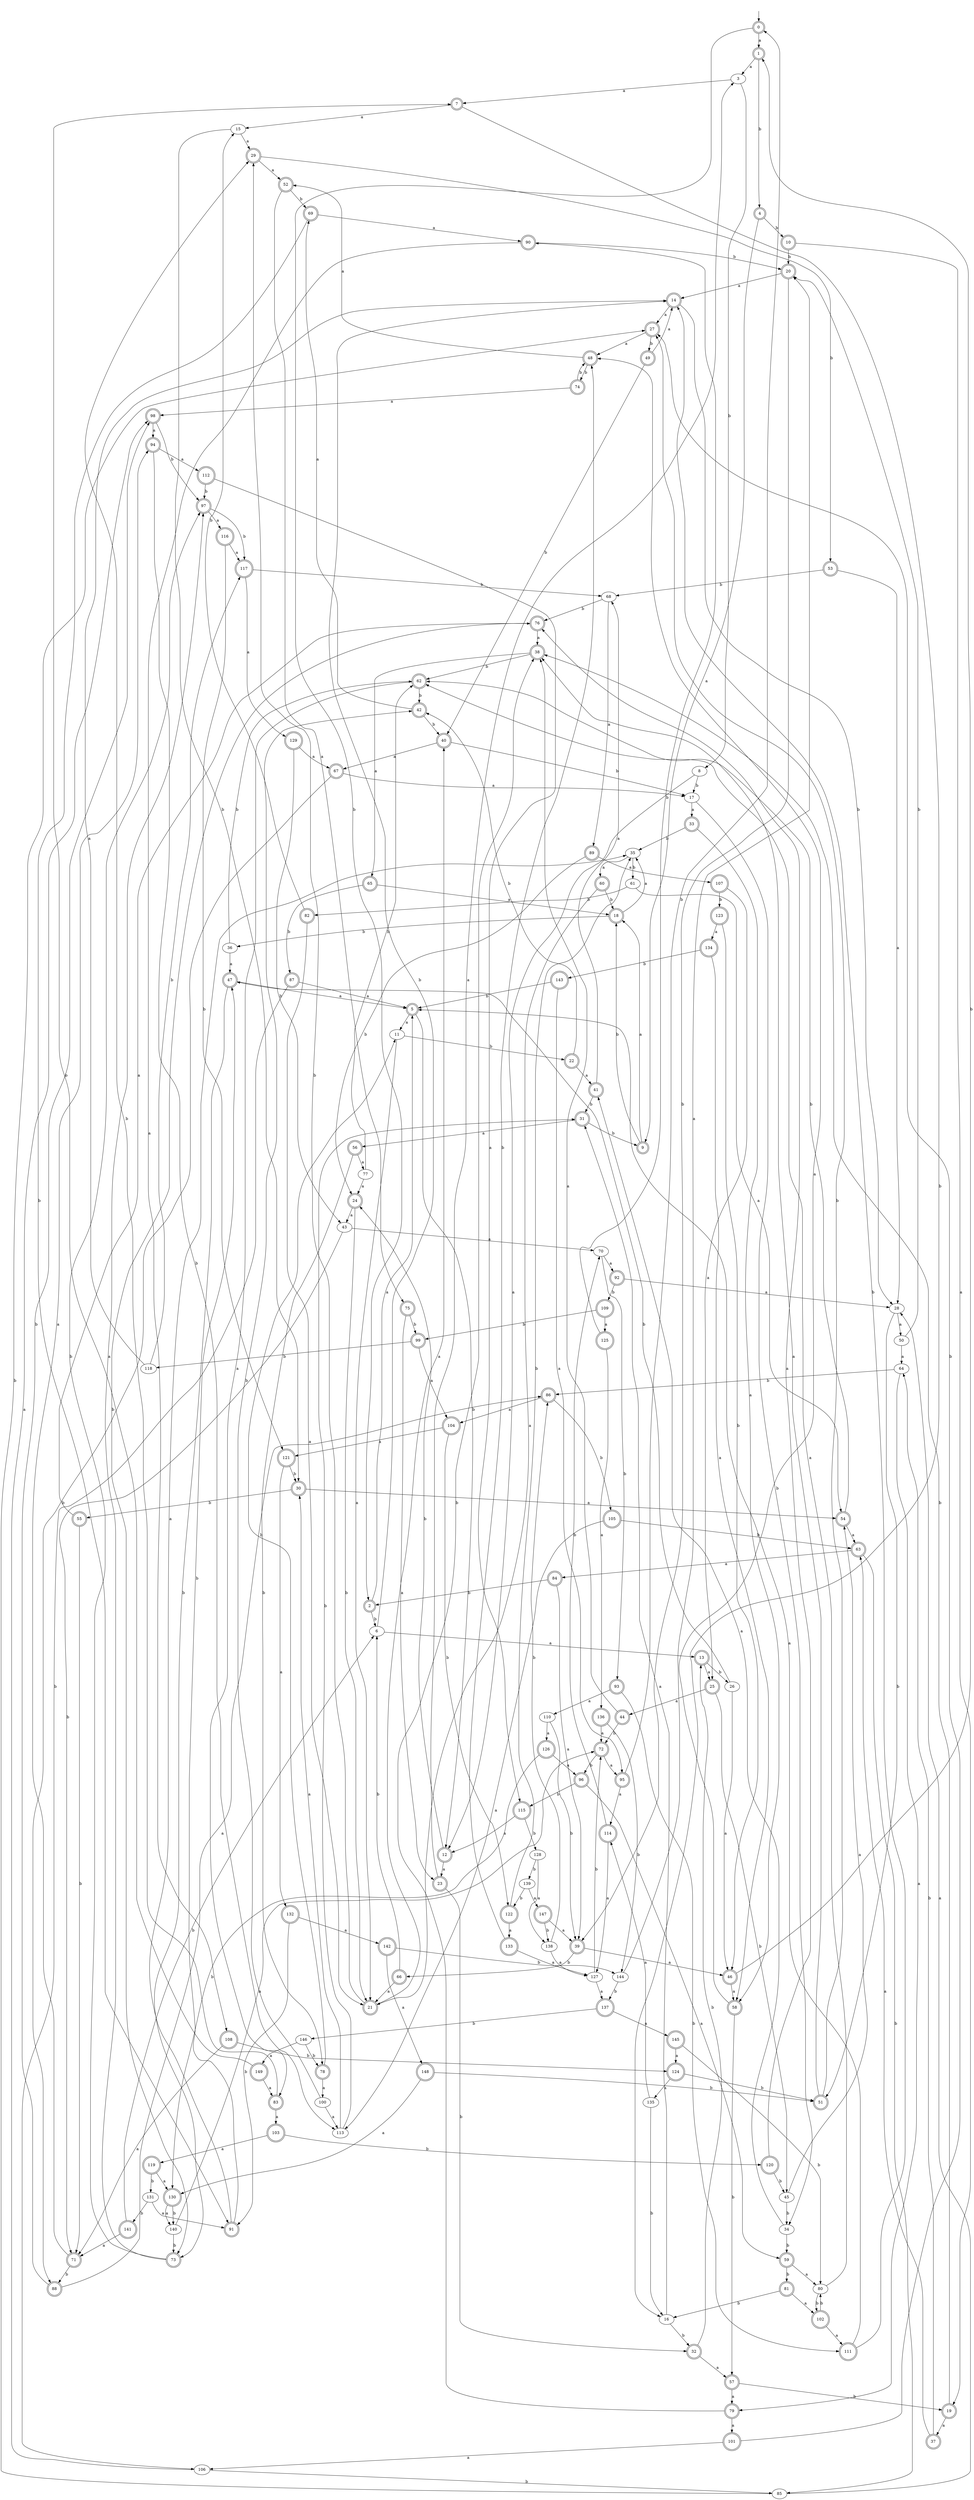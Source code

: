 digraph RandomDFA {
  __start0 [label="", shape=none];
  __start0 -> 0 [label=""];
  0 [shape=circle] [shape=doublecircle]
  0 -> 1 [label="a"]
  0 -> 2 [label="b"]
  1 [shape=doublecircle]
  1 -> 3 [label="a"]
  1 -> 4 [label="b"]
  2 [shape=doublecircle]
  2 -> 5 [label="a"]
  2 -> 6 [label="b"]
  3
  3 -> 7 [label="a"]
  3 -> 8 [label="b"]
  4 [shape=doublecircle]
  4 -> 9 [label="a"]
  4 -> 10 [label="b"]
  5 [shape=doublecircle]
  5 -> 11 [label="a"]
  5 -> 12 [label="b"]
  6
  6 -> 13 [label="a"]
  6 -> 14 [label="b"]
  7 [shape=doublecircle]
  7 -> 15 [label="a"]
  7 -> 16 [label="b"]
  8
  8 -> 12 [label="a"]
  8 -> 17 [label="b"]
  9 [shape=doublecircle]
  9 -> 18 [label="a"]
  9 -> 18 [label="b"]
  10 [shape=doublecircle]
  10 -> 19 [label="a"]
  10 -> 20 [label="b"]
  11
  11 -> 21 [label="a"]
  11 -> 22 [label="b"]
  12 [shape=doublecircle]
  12 -> 23 [label="a"]
  12 -> 24 [label="b"]
  13 [shape=doublecircle]
  13 -> 25 [label="a"]
  13 -> 26 [label="b"]
  14 [shape=doublecircle]
  14 -> 27 [label="a"]
  14 -> 28 [label="b"]
  15
  15 -> 29 [label="a"]
  15 -> 30 [label="b"]
  16
  16 -> 31 [label="a"]
  16 -> 32 [label="b"]
  17
  17 -> 33 [label="a"]
  17 -> 34 [label="b"]
  18 [shape=doublecircle]
  18 -> 35 [label="a"]
  18 -> 36 [label="b"]
  19 [shape=doublecircle]
  19 -> 37 [label="a"]
  19 -> 38 [label="b"]
  20 [shape=doublecircle]
  20 -> 14 [label="a"]
  20 -> 39 [label="b"]
  21 [shape=doublecircle]
  21 -> 40 [label="a"]
  21 -> 29 [label="b"]
  22 [shape=doublecircle]
  22 -> 41 [label="a"]
  22 -> 42 [label="b"]
  23 [shape=doublecircle]
  23 -> 3 [label="a"]
  23 -> 32 [label="b"]
  24 [shape=doublecircle]
  24 -> 43 [label="a"]
  24 -> 21 [label="b"]
  25 [shape=doublecircle]
  25 -> 44 [label="a"]
  25 -> 45 [label="b"]
  26
  26 -> 46 [label="a"]
  26 -> 47 [label="b"]
  27 [shape=doublecircle]
  27 -> 48 [label="a"]
  27 -> 49 [label="b"]
  28
  28 -> 50 [label="a"]
  28 -> 51 [label="b"]
  29 [shape=doublecircle]
  29 -> 52 [label="a"]
  29 -> 53 [label="b"]
  30 [shape=doublecircle]
  30 -> 54 [label="a"]
  30 -> 55 [label="b"]
  31 [shape=doublecircle]
  31 -> 56 [label="a"]
  31 -> 9 [label="b"]
  32 [shape=doublecircle]
  32 -> 57 [label="a"]
  32 -> 13 [label="b"]
  33 [shape=doublecircle]
  33 -> 58 [label="a"]
  33 -> 35 [label="b"]
  34
  34 -> 41 [label="a"]
  34 -> 59 [label="b"]
  35
  35 -> 60 [label="a"]
  35 -> 61 [label="b"]
  36
  36 -> 47 [label="a"]
  36 -> 62 [label="b"]
  37 [shape=doublecircle]
  37 -> 63 [label="a"]
  37 -> 64 [label="b"]
  38 [shape=doublecircle]
  38 -> 65 [label="a"]
  38 -> 62 [label="b"]
  39 [shape=doublecircle]
  39 -> 46 [label="a"]
  39 -> 66 [label="b"]
  40 [shape=doublecircle]
  40 -> 67 [label="a"]
  40 -> 17 [label="b"]
  41 [shape=doublecircle]
  41 -> 68 [label="a"]
  41 -> 31 [label="b"]
  42 [shape=doublecircle]
  42 -> 69 [label="a"]
  42 -> 40 [label="b"]
  43
  43 -> 70 [label="a"]
  43 -> 71 [label="b"]
  44 [shape=doublecircle]
  44 -> 38 [label="a"]
  44 -> 72 [label="b"]
  45
  45 -> 54 [label="a"]
  45 -> 34 [label="b"]
  46 [shape=doublecircle]
  46 -> 58 [label="a"]
  46 -> 1 [label="b"]
  47 [shape=doublecircle]
  47 -> 5 [label="a"]
  47 -> 73 [label="b"]
  48 [shape=doublecircle]
  48 -> 52 [label="a"]
  48 -> 74 [label="b"]
  49 [shape=doublecircle]
  49 -> 14 [label="a"]
  49 -> 40 [label="b"]
  50
  50 -> 64 [label="a"]
  50 -> 20 [label="b"]
  51 [shape=doublecircle]
  51 -> 38 [label="a"]
  51 -> 27 [label="b"]
  52 [shape=doublecircle]
  52 -> 75 [label="a"]
  52 -> 69 [label="b"]
  53 [shape=doublecircle]
  53 -> 28 [label="a"]
  53 -> 68 [label="b"]
  54 [shape=doublecircle]
  54 -> 63 [label="a"]
  54 -> 62 [label="b"]
  55 [shape=doublecircle]
  55 -> 76 [label="a"]
  55 -> 71 [label="b"]
  56 [shape=doublecircle]
  56 -> 77 [label="a"]
  56 -> 78 [label="b"]
  57 [shape=doublecircle]
  57 -> 79 [label="a"]
  57 -> 19 [label="b"]
  58 [shape=doublecircle]
  58 -> 48 [label="a"]
  58 -> 57 [label="b"]
  59 [shape=doublecircle]
  59 -> 80 [label="a"]
  59 -> 81 [label="b"]
  60 [shape=doublecircle]
  60 -> 21 [label="a"]
  60 -> 18 [label="b"]
  61
  61 -> 54 [label="a"]
  61 -> 82 [label="b"]
  62 [shape=doublecircle]
  62 -> 83 [label="a"]
  62 -> 42 [label="b"]
  63 [shape=doublecircle]
  63 -> 84 [label="a"]
  63 -> 85 [label="b"]
  64
  64 -> 79 [label="a"]
  64 -> 86 [label="b"]
  65 [shape=doublecircle]
  65 -> 18 [label="a"]
  65 -> 87 [label="b"]
  66 [shape=doublecircle]
  66 -> 21 [label="a"]
  66 -> 6 [label="b"]
  67 [shape=doublecircle]
  67 -> 17 [label="a"]
  67 -> 88 [label="b"]
  68
  68 -> 89 [label="a"]
  68 -> 76 [label="b"]
  69 [shape=doublecircle]
  69 -> 90 [label="a"]
  69 -> 91 [label="b"]
  70
  70 -> 92 [label="a"]
  70 -> 93 [label="b"]
  71 [shape=doublecircle]
  71 -> 94 [label="a"]
  71 -> 88 [label="b"]
  72 [shape=doublecircle]
  72 -> 95 [label="a"]
  72 -> 96 [label="b"]
  73 [shape=doublecircle]
  73 -> 97 [label="a"]
  73 -> 97 [label="b"]
  74 [shape=doublecircle]
  74 -> 98 [label="a"]
  74 -> 48 [label="b"]
  75 [shape=doublecircle]
  75 -> 23 [label="a"]
  75 -> 99 [label="b"]
  76 [shape=doublecircle]
  76 -> 38 [label="a"]
  76 -> 73 [label="b"]
  77
  77 -> 24 [label="a"]
  77 -> 62 [label="b"]
  78 [shape=doublecircle]
  78 -> 100 [label="a"]
  78 -> 11 [label="b"]
  79 [shape=doublecircle]
  79 -> 101 [label="a"]
  79 -> 38 [label="b"]
  80
  80 -> 62 [label="a"]
  80 -> 102 [label="b"]
  81 [shape=doublecircle]
  81 -> 102 [label="a"]
  81 -> 16 [label="b"]
  82 [shape=doublecircle]
  82 -> 21 [label="a"]
  82 -> 15 [label="b"]
  83 [shape=doublecircle]
  83 -> 103 [label="a"]
  83 -> 29 [label="b"]
  84 [shape=doublecircle]
  84 -> 39 [label="a"]
  84 -> 2 [label="b"]
  85
  85 -> 28 [label="a"]
  85 -> 27 [label="b"]
  86 [shape=doublecircle]
  86 -> 104 [label="a"]
  86 -> 105 [label="b"]
  87 [shape=doublecircle]
  87 -> 5 [label="a"]
  87 -> 106 [label="b"]
  88 [shape=doublecircle]
  88 -> 86 [label="a"]
  88 -> 98 [label="b"]
  89 [shape=doublecircle]
  89 -> 107 [label="a"]
  89 -> 24 [label="b"]
  90 [shape=doublecircle]
  90 -> 108 [label="a"]
  90 -> 20 [label="b"]
  91 [shape=doublecircle]
  91 -> 35 [label="a"]
  91 -> 47 [label="b"]
  92 [shape=doublecircle]
  92 -> 28 [label="a"]
  92 -> 109 [label="b"]
  93 [shape=doublecircle]
  93 -> 110 [label="a"]
  93 -> 111 [label="b"]
  94 [shape=doublecircle]
  94 -> 112 [label="a"]
  94 -> 113 [label="b"]
  95 [shape=doublecircle]
  95 -> 114 [label="a"]
  95 -> 0 [label="b"]
  96 [shape=doublecircle]
  96 -> 59 [label="a"]
  96 -> 115 [label="b"]
  97 [shape=doublecircle]
  97 -> 116 [label="a"]
  97 -> 117 [label="b"]
  98 [shape=doublecircle]
  98 -> 94 [label="a"]
  98 -> 97 [label="b"]
  99 [shape=doublecircle]
  99 -> 104 [label="a"]
  99 -> 118 [label="b"]
  100
  100 -> 113 [label="a"]
  100 -> 42 [label="b"]
  101 [shape=doublecircle]
  101 -> 106 [label="a"]
  101 -> 27 [label="b"]
  102 [shape=doublecircle]
  102 -> 111 [label="a"]
  102 -> 80 [label="b"]
  103 [shape=doublecircle]
  103 -> 119 [label="a"]
  103 -> 120 [label="b"]
  104 [shape=doublecircle]
  104 -> 121 [label="a"]
  104 -> 122 [label="b"]
  105 [shape=doublecircle]
  105 -> 113 [label="a"]
  105 -> 63 [label="b"]
  106
  106 -> 98 [label="a"]
  106 -> 85 [label="b"]
  107 [shape=doublecircle]
  107 -> 25 [label="a"]
  107 -> 123 [label="b"]
  108 [shape=doublecircle]
  108 -> 71 [label="a"]
  108 -> 124 [label="b"]
  109 [shape=doublecircle]
  109 -> 125 [label="a"]
  109 -> 99 [label="b"]
  110
  110 -> 126 [label="a"]
  110 -> 39 [label="b"]
  111 [shape=doublecircle]
  111 -> 5 [label="a"]
  111 -> 14 [label="b"]
  112 [shape=doublecircle]
  112 -> 115 [label="a"]
  112 -> 97 [label="b"]
  113
  113 -> 30 [label="a"]
  113 -> 31 [label="b"]
  114 [shape=doublecircle]
  114 -> 127 [label="a"]
  114 -> 70 [label="b"]
  115 [shape=doublecircle]
  115 -> 12 [label="a"]
  115 -> 128 [label="b"]
  116 [shape=doublecircle]
  116 -> 117 [label="a"]
  116 -> 121 [label="b"]
  117 [shape=doublecircle]
  117 -> 129 [label="a"]
  117 -> 68 [label="b"]
  118
  118 -> 14 [label="a"]
  118 -> 117 [label="b"]
  119 [shape=doublecircle]
  119 -> 130 [label="a"]
  119 -> 131 [label="b"]
  120 [shape=doublecircle]
  120 -> 76 [label="a"]
  120 -> 45 [label="b"]
  121 [shape=doublecircle]
  121 -> 132 [label="a"]
  121 -> 30 [label="b"]
  122 [shape=doublecircle]
  122 -> 133 [label="a"]
  122 -> 35 [label="b"]
  123 [shape=doublecircle]
  123 -> 134 [label="a"]
  123 -> 46 [label="b"]
  124 [shape=doublecircle]
  124 -> 135 [label="a"]
  124 -> 51 [label="b"]
  125 [shape=doublecircle]
  125 -> 136 [label="a"]
  125 -> 90 [label="b"]
  126 [shape=doublecircle]
  126 -> 96 [label="a"]
  126 -> 130 [label="b"]
  127
  127 -> 137 [label="a"]
  127 -> 72 [label="b"]
  128
  128 -> 138 [label="a"]
  128 -> 139 [label="b"]
  129 [shape=doublecircle]
  129 -> 67 [label="a"]
  129 -> 43 [label="b"]
  130 [shape=doublecircle]
  130 -> 140 [label="a"]
  130 -> 140 [label="b"]
  131
  131 -> 91 [label="a"]
  131 -> 141 [label="b"]
  132 [shape=doublecircle]
  132 -> 142 [label="a"]
  132 -> 91 [label="b"]
  133 [shape=doublecircle]
  133 -> 127 [label="a"]
  133 -> 48 [label="b"]
  134 [shape=doublecircle]
  134 -> 58 [label="a"]
  134 -> 143 [label="b"]
  135
  135 -> 114 [label="a"]
  135 -> 16 [label="b"]
  136 [shape=doublecircle]
  136 -> 72 [label="a"]
  136 -> 144 [label="b"]
  137 [shape=doublecircle]
  137 -> 145 [label="a"]
  137 -> 146 [label="b"]
  138
  138 -> 127 [label="a"]
  138 -> 86 [label="b"]
  139
  139 -> 147 [label="a"]
  139 -> 122 [label="b"]
  140
  140 -> 72 [label="a"]
  140 -> 73 [label="b"]
  141 [shape=doublecircle]
  141 -> 71 [label="a"]
  141 -> 6 [label="b"]
  142 [shape=doublecircle]
  142 -> 148 [label="a"]
  142 -> 144 [label="b"]
  143 [shape=doublecircle]
  143 -> 95 [label="a"]
  143 -> 5 [label="b"]
  144
  144 -> 20 [label="a"]
  144 -> 137 [label="b"]
  145 [shape=doublecircle]
  145 -> 124 [label="a"]
  145 -> 80 [label="b"]
  146
  146 -> 149 [label="a"]
  146 -> 78 [label="b"]
  147 [shape=doublecircle]
  147 -> 39 [label="a"]
  147 -> 138 [label="b"]
  148 [shape=doublecircle]
  148 -> 130 [label="a"]
  148 -> 51 [label="b"]
  149 [shape=doublecircle]
  149 -> 83 [label="a"]
  149 -> 7 [label="b"]
}
